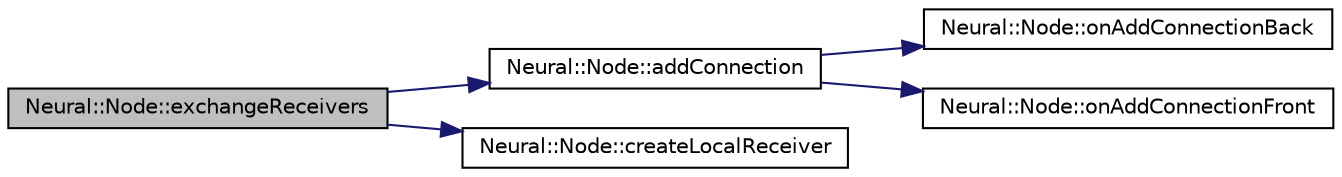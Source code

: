 digraph G
{
  edge [fontname="Helvetica",fontsize="10",labelfontname="Helvetica",labelfontsize="10"];
  node [fontname="Helvetica",fontsize="10",shape=record];
  rankdir=LR;
  Node1 [label="Neural::Node::exchangeReceivers",height=0.2,width=0.4,color="black", fillcolor="grey75", style="filled" fontcolor="black"];
  Node1 -> Node2 [color="midnightblue",fontsize="10",style="solid",fontname="Helvetica"];
  Node2 [label="Neural::Node::addConnection",height=0.2,width=0.4,color="black", fillcolor="white", style="filled",URL="$class_neural_1_1_node.html#a58ab4ae58a4f4750cf0240c41680d870"];
  Node2 -> Node3 [color="midnightblue",fontsize="10",style="solid",fontname="Helvetica"];
  Node3 [label="Neural::Node::onAddConnectionBack",height=0.2,width=0.4,color="black", fillcolor="white", style="filled",URL="$class_neural_1_1_node.html#a81b82d7c733b24fd5ced314165acd930"];
  Node2 -> Node4 [color="midnightblue",fontsize="10",style="solid",fontname="Helvetica"];
  Node4 [label="Neural::Node::onAddConnectionFront",height=0.2,width=0.4,color="black", fillcolor="white", style="filled",URL="$class_neural_1_1_node.html#adcf046af875a065c1568a0fe622bc857"];
  Node1 -> Node5 [color="midnightblue",fontsize="10",style="solid",fontname="Helvetica"];
  Node5 [label="Neural::Node::createLocalReceiver",height=0.2,width=0.4,color="black", fillcolor="white", style="filled",URL="$class_neural_1_1_node.html#a12b755fa8c003fea19c200d53c1a381c"];
}
